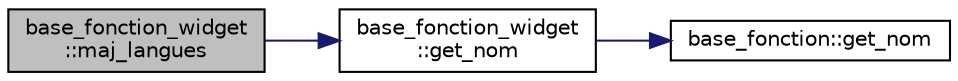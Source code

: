 digraph "base_fonction_widget::maj_langues"
{
  edge [fontname="Helvetica",fontsize="10",labelfontname="Helvetica",labelfontsize="10"];
  node [fontname="Helvetica",fontsize="10",shape=record];
  rankdir="LR";
  Node146 [label="base_fonction_widget\l::maj_langues",height=0.2,width=0.4,color="black", fillcolor="grey75", style="filled", fontcolor="black"];
  Node146 -> Node147 [color="midnightblue",fontsize="10",style="solid",fontname="Helvetica"];
  Node147 [label="base_fonction_widget\l::get_nom",height=0.2,width=0.4,color="black", fillcolor="white", style="filled",URL="$classbase__fonction__widget.html#a49158595d1376bdf84a712ff18cb00b2",tooltip="Fonction retournant le nom de la fonction à afficher. "];
  Node147 -> Node148 [color="midnightblue",fontsize="10",style="solid",fontname="Helvetica"];
  Node148 [label="base_fonction::get_nom",height=0.2,width=0.4,color="black", fillcolor="white", style="filled",URL="$classbase__fonction.html#aa184addbc0e71b3fd255b2f0b9e7c99e",tooltip="Accesseur du nom de la fonction. "];
}
